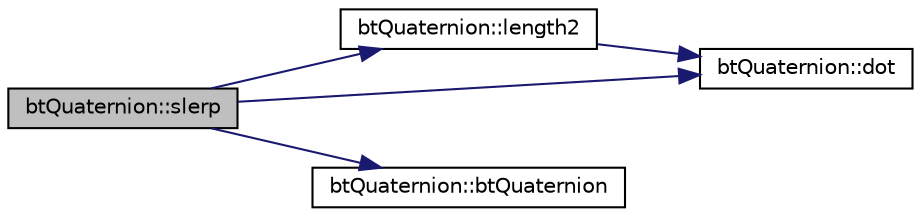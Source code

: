 digraph "btQuaternion::slerp"
{
  edge [fontname="Helvetica",fontsize="10",labelfontname="Helvetica",labelfontsize="10"];
  node [fontname="Helvetica",fontsize="10",shape=record];
  rankdir="LR";
  Node1 [label="btQuaternion::slerp",height=0.2,width=0.4,color="black", fillcolor="grey75", style="filled", fontcolor="black"];
  Node1 -> Node2 [color="midnightblue",fontsize="10",style="solid",fontname="Helvetica"];
  Node2 [label="btQuaternion::length2",height=0.2,width=0.4,color="black", fillcolor="white", style="filled",URL="$classbt_quaternion.html#a59cc2f3a2c732aba98cd43764165b8cd",tooltip="Return the length squared of the quaternion. "];
  Node2 -> Node3 [color="midnightblue",fontsize="10",style="solid",fontname="Helvetica"];
  Node3 [label="btQuaternion::dot",height=0.2,width=0.4,color="black", fillcolor="white", style="filled",URL="$classbt_quaternion.html#a37e450f3206a7b6f3f55049e297fb403",tooltip="Return the dot product between this quaternion and another. "];
  Node1 -> Node3 [color="midnightblue",fontsize="10",style="solid",fontname="Helvetica"];
  Node1 -> Node4 [color="midnightblue",fontsize="10",style="solid",fontname="Helvetica"];
  Node4 [label="btQuaternion::btQuaternion",height=0.2,width=0.4,color="black", fillcolor="white", style="filled",URL="$classbt_quaternion.html#a3b5e50d610ee8cdda2aa78e092825675",tooltip="No initialization constructor. "];
}
